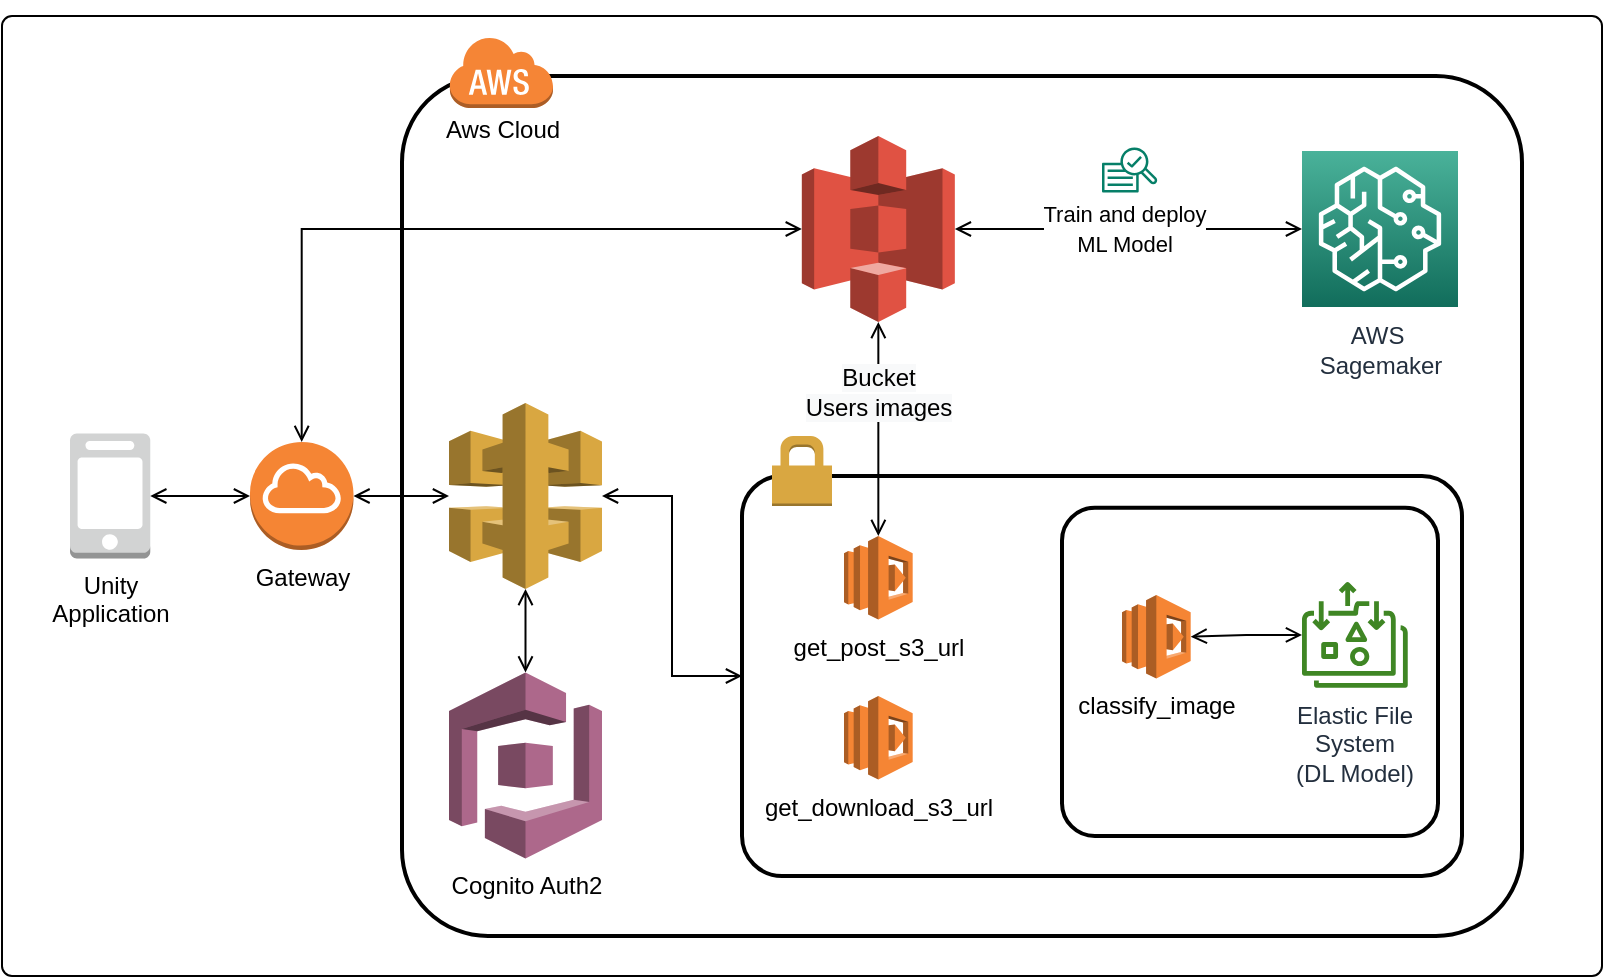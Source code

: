 <mxfile version="16.1.2" type="device"><diagram id="QDN7iBw-kr4cHpehYL7H" name="Page-1"><mxGraphModel dx="2081" dy="1904" grid="1" gridSize="10" guides="1" tooltips="1" connect="1" arrows="1" fold="1" page="1" pageScale="1" pageWidth="850" pageHeight="1100" math="0" shadow="0"><root><mxCell id="0"/><mxCell id="1" parent="0"/><mxCell id="vmFEW8D0pSRBmK_bagWg-1" value="&amp;nbsp;" style="rounded=1;absoluteArcSize=1;html=1;arcSize=10;allowArrows=1;recursiveResize=1;" parent="1" vertex="1"><mxGeometry x="-363" y="-790" width="800" height="480" as="geometry"/></mxCell><mxCell id="ewioO0iH7kEwSqBxecYB-17" value="" style="rounded=1;arcSize=10;dashed=0;fillColor=none;gradientColor=none;strokeWidth=2;" parent="vmFEW8D0pSRBmK_bagWg-1" vertex="1"><mxGeometry x="370" y="230" width="360" height="200" as="geometry"/></mxCell><mxCell id="ewioO0iH7kEwSqBxecYB-34" value="" style="rounded=1;arcSize=10;dashed=0;fillColor=none;gradientColor=none;strokeWidth=2;" parent="vmFEW8D0pSRBmK_bagWg-1" vertex="1"><mxGeometry x="530" y="245.87" width="188" height="164.13" as="geometry"/></mxCell><mxCell id="ewioO0iH7kEwSqBxecYB-15" value="" style="rounded=1;arcSize=10;dashed=0;fillColor=none;gradientColor=none;strokeWidth=2;noLabel=0;imageAspect=1;shadow=0;" parent="vmFEW8D0pSRBmK_bagWg-1" vertex="1"><mxGeometry x="200" y="30" width="560" height="430" as="geometry"/></mxCell><mxCell id="ewioO0iH7kEwSqBxecYB-2" style="edgeStyle=orthogonalEdgeStyle;rounded=0;orthogonalLoop=1;jettySize=auto;html=1;exitX=1;exitY=0.5;exitDx=0;exitDy=0;exitPerimeter=0;startArrow=open;startFill=0;endArrow=open;endFill=0;" parent="vmFEW8D0pSRBmK_bagWg-1" source="ewioO0iH7kEwSqBxecYB-27" target="ewioO0iH7kEwSqBxecYB-1" edge="1"><mxGeometry relative="1" as="geometry"><mxPoint x="156.25" y="240" as="sourcePoint"/></mxGeometry></mxCell><mxCell id="ewioO0iH7kEwSqBxecYB-29" style="edgeStyle=orthogonalEdgeStyle;rounded=0;orthogonalLoop=1;jettySize=auto;html=1;startArrow=open;startFill=0;endArrow=open;endFill=0;" parent="vmFEW8D0pSRBmK_bagWg-1" source="ewioO0iH7kEwSqBxecYB-4" target="ewioO0iH7kEwSqBxecYB-27" edge="1"><mxGeometry relative="1" as="geometry"/></mxCell><mxCell id="ewioO0iH7kEwSqBxecYB-35" style="edgeStyle=orthogonalEdgeStyle;rounded=0;orthogonalLoop=1;jettySize=auto;html=1;startArrow=open;startFill=0;endArrow=open;endFill=0;" parent="vmFEW8D0pSRBmK_bagWg-1" source="ewioO0iH7kEwSqBxecYB-4" target="ewioO0iH7kEwSqBxecYB-8" edge="1"><mxGeometry relative="1" as="geometry"/></mxCell><mxCell id="ewioO0iH7kEwSqBxecYB-47" value="&lt;span style=&quot;font-size: 12px ; background-color: rgb(248 , 249 , 250)&quot;&gt;Bucket &lt;br&gt;Users images&lt;/span&gt;" style="edgeLabel;html=1;align=center;verticalAlign=middle;resizable=0;points=[];" parent="ewioO0iH7kEwSqBxecYB-35" vertex="1" connectable="0"><mxGeometry x="-0.289" y="1" relative="1" as="geometry"><mxPoint x="-1" y="-3" as="offset"/></mxGeometry></mxCell><mxCell id="ewioO0iH7kEwSqBxecYB-54" style="edgeStyle=orthogonalEdgeStyle;rounded=0;orthogonalLoop=1;jettySize=auto;html=1;fontFamily=Courier New;fontSize=11;startArrow=open;startFill=0;endArrow=open;endFill=0;" parent="vmFEW8D0pSRBmK_bagWg-1" source="ewioO0iH7kEwSqBxecYB-4" target="ewioO0iH7kEwSqBxecYB-53" edge="1"><mxGeometry relative="1" as="geometry"/></mxCell><mxCell id="ewioO0iH7kEwSqBxecYB-55" value="&lt;font face=&quot;Helvetica&quot;&gt;Train and deploy&lt;br&gt;ML Model&lt;br&gt;&lt;/font&gt;" style="edgeLabel;html=1;align=center;verticalAlign=middle;resizable=0;points=[];fontSize=11;fontFamily=Courier New;" parent="ewioO0iH7kEwSqBxecYB-54" vertex="1" connectable="0"><mxGeometry x="0.186" relative="1" as="geometry"><mxPoint x="-19" as="offset"/></mxGeometry></mxCell><mxCell id="ewioO0iH7kEwSqBxecYB-4" value="" style="outlineConnect=0;dashed=0;verticalLabelPosition=bottom;verticalAlign=top;align=center;html=1;shape=mxgraph.aws3.s3;fillColor=#E05243;gradientColor=none;" parent="vmFEW8D0pSRBmK_bagWg-1" vertex="1"><mxGeometry x="399.92" y="60" width="76.5" height="93" as="geometry"/></mxCell><mxCell id="ewioO0iH7kEwSqBxecYB-22" style="edgeStyle=orthogonalEdgeStyle;rounded=0;orthogonalLoop=1;jettySize=auto;html=1;entryX=0;entryY=0.5;entryDx=0;entryDy=0;startArrow=open;startFill=0;endArrow=open;endFill=0;" parent="vmFEW8D0pSRBmK_bagWg-1" source="ewioO0iH7kEwSqBxecYB-1" target="ewioO0iH7kEwSqBxecYB-17" edge="1"><mxGeometry relative="1" as="geometry"/></mxCell><mxCell id="ewioO0iH7kEwSqBxecYB-40" style="edgeStyle=orthogonalEdgeStyle;rounded=0;orthogonalLoop=1;jettySize=auto;html=1;startArrow=open;startFill=0;endArrow=open;endFill=0;" parent="vmFEW8D0pSRBmK_bagWg-1" source="ewioO0iH7kEwSqBxecYB-1" target="ewioO0iH7kEwSqBxecYB-39" edge="1"><mxGeometry relative="1" as="geometry"/></mxCell><mxCell id="ewioO0iH7kEwSqBxecYB-1" value="" style="outlineConnect=0;dashed=0;verticalLabelPosition=bottom;verticalAlign=top;align=center;html=1;shape=mxgraph.aws3.api_gateway;fillColor=#D9A741;gradientColor=none;" parent="vmFEW8D0pSRBmK_bagWg-1" vertex="1"><mxGeometry x="223.5" y="193.5" width="76.5" height="93" as="geometry"/></mxCell><mxCell id="ewioO0iH7kEwSqBxecYB-8" value="get_post_s3_url" style="outlineConnect=0;dashed=0;verticalLabelPosition=bottom;verticalAlign=top;align=center;html=1;shape=mxgraph.aws3.lambda;fillColor=#F58534;gradientColor=none;" parent="vmFEW8D0pSRBmK_bagWg-1" vertex="1"><mxGeometry x="421" y="260" width="34.34" height="41.75" as="geometry"/></mxCell><mxCell id="ewioO0iH7kEwSqBxecYB-10" value="Unity&lt;br&gt;Application" style="outlineConnect=0;dashed=0;verticalLabelPosition=bottom;verticalAlign=top;align=center;html=1;shape=mxgraph.aws3.mobile_client;fillColor=#D2D3D3;gradientColor=none;" parent="vmFEW8D0pSRBmK_bagWg-1" vertex="1"><mxGeometry x="34" y="208.78" width="40.13" height="62.44" as="geometry"/></mxCell><mxCell id="ewioO0iH7kEwSqBxecYB-16" value="&lt;br&gt;&lt;br&gt;&lt;br&gt;&lt;br&gt;Aws Cloud" style="dashed=0;html=1;shape=mxgraph.aws3.cloud;fillColor=#F58536;gradientColor=none;dashed=0;" parent="vmFEW8D0pSRBmK_bagWg-1" vertex="1"><mxGeometry x="223.5" y="10" width="52" height="36" as="geometry"/></mxCell><mxCell id="ewioO0iH7kEwSqBxecYB-18" value="" style="dashed=0;html=1;shape=mxgraph.aws3.permissions;fillColor=#D9A741;gradientColor=none;dashed=0;" parent="vmFEW8D0pSRBmK_bagWg-1" vertex="1"><mxGeometry x="385" y="210" width="30" height="35" as="geometry"/></mxCell><mxCell id="ewioO0iH7kEwSqBxecYB-23" value="get_download_s3_url" style="outlineConnect=0;dashed=0;verticalLabelPosition=bottom;verticalAlign=top;align=center;html=1;shape=mxgraph.aws3.lambda;fillColor=#F58534;gradientColor=none;" parent="vmFEW8D0pSRBmK_bagWg-1" vertex="1"><mxGeometry x="421" y="340" width="34.34" height="41.75" as="geometry"/></mxCell><mxCell id="ewioO0iH7kEwSqBxecYB-27" value="Gateway" style="outlineConnect=0;dashed=0;verticalLabelPosition=bottom;verticalAlign=top;align=center;html=1;shape=mxgraph.aws3.internet_gateway;fillColor=#F58534;gradientColor=none;" parent="vmFEW8D0pSRBmK_bagWg-1" vertex="1"><mxGeometry x="124" y="213" width="51.74" height="54" as="geometry"/></mxCell><mxCell id="ewioO0iH7kEwSqBxecYB-28" value="" style="edgeStyle=orthogonalEdgeStyle;rounded=0;orthogonalLoop=1;jettySize=auto;html=1;exitX=1;exitY=0.5;exitDx=0;exitDy=0;exitPerimeter=0;endArrow=open;startArrow=open;startFill=0;endFill=0;" parent="vmFEW8D0pSRBmK_bagWg-1" source="ewioO0iH7kEwSqBxecYB-10" target="ewioO0iH7kEwSqBxecYB-27" edge="1"><mxGeometry relative="1" as="geometry"><mxPoint x="93.96" y="190" as="sourcePoint"/><mxPoint x="193.5" y="190" as="targetPoint"/></mxGeometry></mxCell><mxCell id="ewioO0iH7kEwSqBxecYB-38" style="edgeStyle=orthogonalEdgeStyle;rounded=0;orthogonalLoop=1;jettySize=auto;html=1;entryX=1;entryY=0.5;entryDx=0;entryDy=0;entryPerimeter=0;startArrow=open;startFill=0;endArrow=open;endFill=0;" parent="vmFEW8D0pSRBmK_bagWg-1" source="ewioO0iH7kEwSqBxecYB-31" target="ewioO0iH7kEwSqBxecYB-37" edge="1"><mxGeometry relative="1" as="geometry"/></mxCell><mxCell id="ewioO0iH7kEwSqBxecYB-31" value="Elastic File&lt;br&gt;System&lt;br&gt;(DL Model)" style="sketch=0;outlineConnect=0;fontColor=#232F3E;gradientColor=none;fillColor=#3F8624;strokeColor=none;dashed=0;verticalLabelPosition=bottom;verticalAlign=top;align=center;html=1;fontSize=12;fontStyle=0;aspect=fixed;pointerEvents=1;shape=mxgraph.aws4.elastic_file_system_standard;" parent="vmFEW8D0pSRBmK_bagWg-1" vertex="1"><mxGeometry x="650" y="283" width="52.87" height="52.87" as="geometry"/></mxCell><mxCell id="ewioO0iH7kEwSqBxecYB-37" value="classify_image" style="outlineConnect=0;dashed=0;verticalLabelPosition=bottom;verticalAlign=top;align=center;html=1;shape=mxgraph.aws3.lambda;fillColor=#F58534;gradientColor=none;" parent="vmFEW8D0pSRBmK_bagWg-1" vertex="1"><mxGeometry x="560" y="289.5" width="34.34" height="41.75" as="geometry"/></mxCell><mxCell id="ewioO0iH7kEwSqBxecYB-39" value="Cognito Auth2" style="outlineConnect=0;dashed=0;verticalLabelPosition=bottom;verticalAlign=top;align=center;html=1;shape=mxgraph.aws3.cognito;fillColor=#AD688B;gradientColor=none;" parent="vmFEW8D0pSRBmK_bagWg-1" vertex="1"><mxGeometry x="223.5" y="328.25" width="76.5" height="93" as="geometry"/></mxCell><mxCell id="ewioO0iH7kEwSqBxecYB-41" value="" style="shape=image;html=1;verticalAlign=top;verticalLabelPosition=bottom;labelBackgroundColor=#ffffff;imageAspect=0;aspect=fixed;image=https://cdn0.iconfinder.com/data/icons/font-awesome-brands-vol-2/576/unity-128.png" parent="vmFEW8D0pSRBmK_bagWg-1" vertex="1"><mxGeometry x="42.06" y="227" width="24" height="24" as="geometry"/></mxCell><mxCell id="ewioO0iH7kEwSqBxecYB-53" value="&lt;font face=&quot;Helvetica&quot;&gt;AWS&amp;nbsp;&lt;br&gt;Sagemaker&lt;br&gt;&lt;/font&gt;" style="sketch=0;points=[[0,0,0],[0.25,0,0],[0.5,0,0],[0.75,0,0],[1,0,0],[0,1,0],[0.25,1,0],[0.5,1,0],[0.75,1,0],[1,1,0],[0,0.25,0],[0,0.5,0],[0,0.75,0],[1,0.25,0],[1,0.5,0],[1,0.75,0]];outlineConnect=0;fontColor=#232F3E;gradientColor=#4AB29A;gradientDirection=north;fillColor=#116D5B;strokeColor=#ffffff;dashed=0;verticalLabelPosition=bottom;verticalAlign=top;align=center;html=1;fontSize=12;fontStyle=0;aspect=fixed;shape=mxgraph.aws4.resourceIcon;resIcon=mxgraph.aws4.sagemaker;rounded=1;shadow=0;fontFamily=Courier New;" parent="vmFEW8D0pSRBmK_bagWg-1" vertex="1"><mxGeometry x="650" y="67.5" width="78" height="78" as="geometry"/></mxCell><mxCell id="ewioO0iH7kEwSqBxecYB-56" value="" style="sketch=0;outlineConnect=0;fontColor=#232F3E;gradientColor=none;fillColor=#067F68;strokeColor=none;dashed=0;verticalLabelPosition=bottom;verticalAlign=top;align=center;html=1;fontSize=12;fontStyle=0;aspect=fixed;pointerEvents=1;shape=mxgraph.aws4.sagemaker_train;rounded=1;shadow=0;fontFamily=Helvetica;" parent="vmFEW8D0pSRBmK_bagWg-1" vertex="1"><mxGeometry x="550" y="65.5" width="27.6" height="23" as="geometry"/></mxCell></root></mxGraphModel></diagram></mxfile>